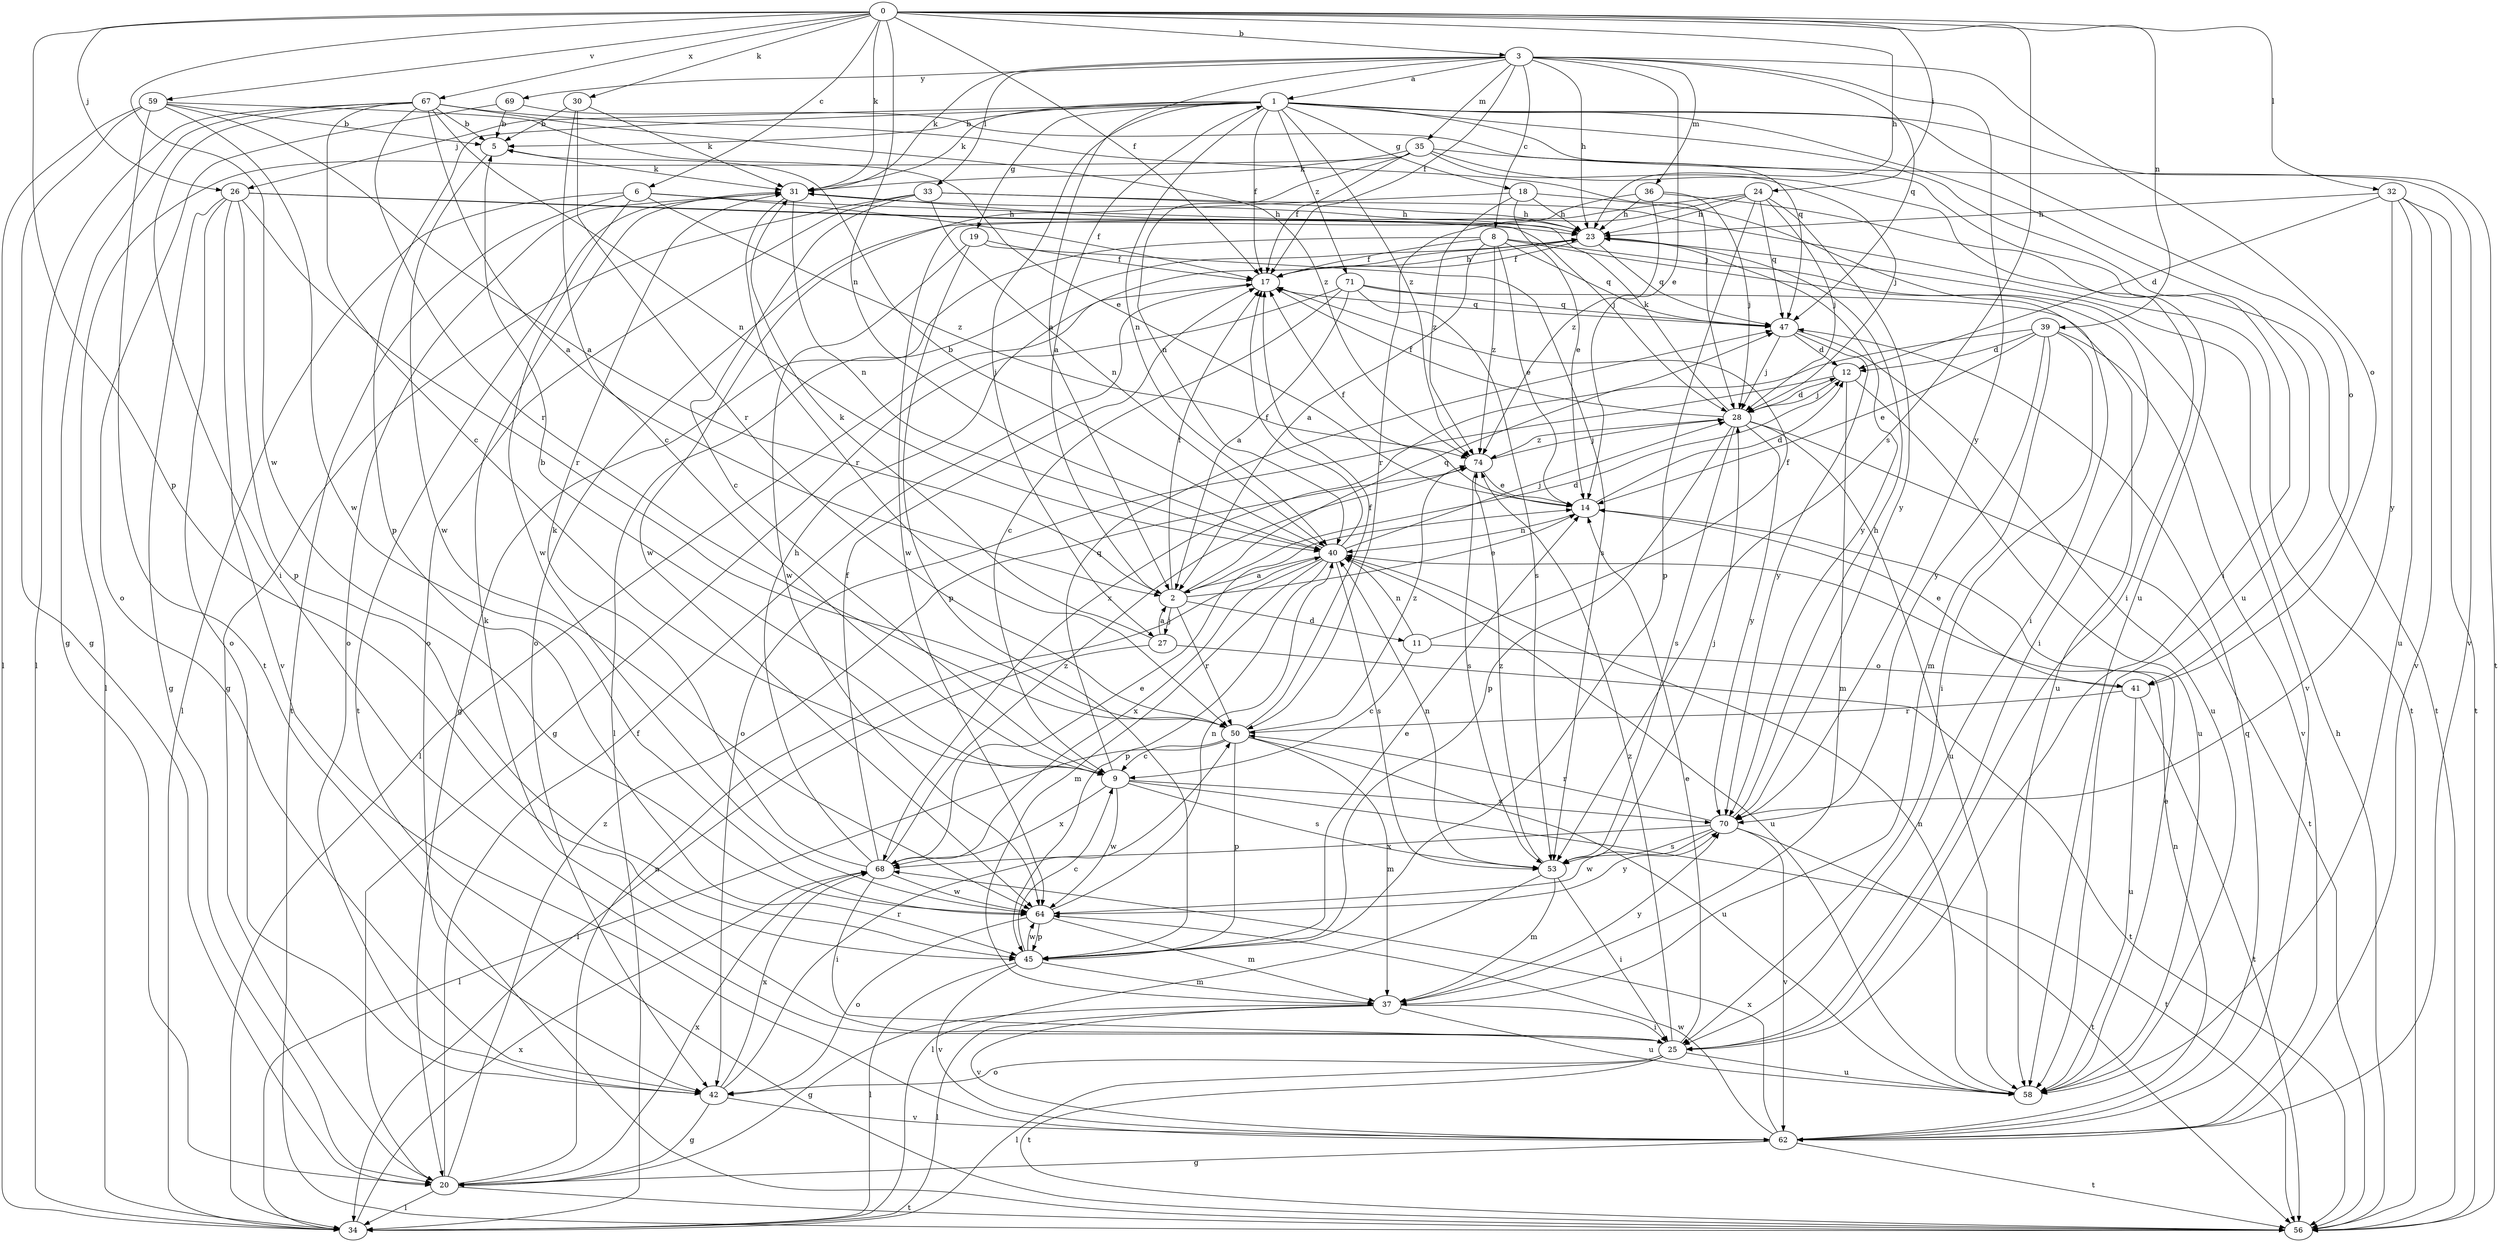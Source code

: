 strict digraph  {
0;
1;
2;
3;
5;
6;
8;
9;
11;
12;
14;
17;
18;
19;
20;
23;
24;
25;
26;
27;
28;
30;
31;
32;
33;
34;
35;
36;
37;
39;
40;
41;
42;
45;
47;
50;
53;
56;
58;
59;
62;
64;
67;
68;
69;
70;
71;
74;
0 -> 3  [label=b];
0 -> 6  [label=c];
0 -> 17  [label=f];
0 -> 23  [label=h];
0 -> 24  [label=i];
0 -> 26  [label=j];
0 -> 30  [label=k];
0 -> 31  [label=k];
0 -> 32  [label=l];
0 -> 39  [label=n];
0 -> 40  [label=n];
0 -> 45  [label=p];
0 -> 53  [label=s];
0 -> 59  [label=v];
0 -> 64  [label=w];
0 -> 67  [label=x];
1 -> 5  [label=b];
1 -> 17  [label=f];
1 -> 18  [label=g];
1 -> 19  [label=g];
1 -> 25  [label=i];
1 -> 26  [label=j];
1 -> 27  [label=j];
1 -> 31  [label=k];
1 -> 40  [label=n];
1 -> 41  [label=o];
1 -> 45  [label=p];
1 -> 47  [label=q];
1 -> 56  [label=t];
1 -> 58  [label=u];
1 -> 71  [label=z];
1 -> 74  [label=z];
2 -> 1  [label=a];
2 -> 11  [label=d];
2 -> 12  [label=d];
2 -> 14  [label=e];
2 -> 17  [label=f];
2 -> 27  [label=j];
2 -> 47  [label=q];
2 -> 50  [label=r];
3 -> 1  [label=a];
3 -> 2  [label=a];
3 -> 8  [label=c];
3 -> 14  [label=e];
3 -> 17  [label=f];
3 -> 23  [label=h];
3 -> 31  [label=k];
3 -> 33  [label=l];
3 -> 35  [label=m];
3 -> 36  [label=m];
3 -> 41  [label=o];
3 -> 47  [label=q];
3 -> 69  [label=y];
3 -> 70  [label=y];
5 -> 31  [label=k];
5 -> 64  [label=w];
6 -> 17  [label=f];
6 -> 23  [label=h];
6 -> 34  [label=l];
6 -> 56  [label=t];
6 -> 64  [label=w];
6 -> 74  [label=z];
8 -> 2  [label=a];
8 -> 14  [label=e];
8 -> 17  [label=f];
8 -> 20  [label=g];
8 -> 25  [label=i];
8 -> 47  [label=q];
8 -> 62  [label=v];
8 -> 74  [label=z];
9 -> 5  [label=b];
9 -> 47  [label=q];
9 -> 53  [label=s];
9 -> 56  [label=t];
9 -> 64  [label=w];
9 -> 68  [label=x];
9 -> 70  [label=y];
11 -> 9  [label=c];
11 -> 17  [label=f];
11 -> 40  [label=n];
11 -> 41  [label=o];
12 -> 28  [label=j];
12 -> 37  [label=m];
12 -> 42  [label=o];
12 -> 58  [label=u];
14 -> 12  [label=d];
14 -> 17  [label=f];
14 -> 40  [label=n];
17 -> 23  [label=h];
17 -> 34  [label=l];
17 -> 47  [label=q];
18 -> 14  [label=e];
18 -> 23  [label=h];
18 -> 25  [label=i];
18 -> 64  [label=w];
18 -> 74  [label=z];
19 -> 17  [label=f];
19 -> 45  [label=p];
19 -> 53  [label=s];
19 -> 64  [label=w];
20 -> 17  [label=f];
20 -> 34  [label=l];
20 -> 40  [label=n];
20 -> 56  [label=t];
20 -> 68  [label=x];
20 -> 74  [label=z];
23 -> 17  [label=f];
23 -> 34  [label=l];
23 -> 47  [label=q];
23 -> 70  [label=y];
24 -> 23  [label=h];
24 -> 28  [label=j];
24 -> 45  [label=p];
24 -> 47  [label=q];
24 -> 50  [label=r];
24 -> 64  [label=w];
24 -> 70  [label=y];
25 -> 14  [label=e];
25 -> 31  [label=k];
25 -> 34  [label=l];
25 -> 42  [label=o];
25 -> 56  [label=t];
25 -> 58  [label=u];
25 -> 74  [label=z];
26 -> 20  [label=g];
26 -> 23  [label=h];
26 -> 28  [label=j];
26 -> 42  [label=o];
26 -> 45  [label=p];
26 -> 50  [label=r];
26 -> 62  [label=v];
27 -> 2  [label=a];
27 -> 31  [label=k];
27 -> 34  [label=l];
27 -> 56  [label=t];
28 -> 12  [label=d];
28 -> 17  [label=f];
28 -> 31  [label=k];
28 -> 45  [label=p];
28 -> 53  [label=s];
28 -> 56  [label=t];
28 -> 58  [label=u];
28 -> 70  [label=y];
28 -> 74  [label=z];
30 -> 5  [label=b];
30 -> 9  [label=c];
30 -> 31  [label=k];
30 -> 50  [label=r];
31 -> 23  [label=h];
31 -> 40  [label=n];
31 -> 42  [label=o];
31 -> 50  [label=r];
31 -> 56  [label=t];
32 -> 12  [label=d];
32 -> 23  [label=h];
32 -> 56  [label=t];
32 -> 58  [label=u];
32 -> 62  [label=v];
32 -> 70  [label=y];
33 -> 9  [label=c];
33 -> 20  [label=g];
33 -> 23  [label=h];
33 -> 40  [label=n];
33 -> 42  [label=o];
33 -> 56  [label=t];
34 -> 68  [label=x];
35 -> 17  [label=f];
35 -> 25  [label=i];
35 -> 28  [label=j];
35 -> 31  [label=k];
35 -> 34  [label=l];
35 -> 40  [label=n];
35 -> 62  [label=v];
36 -> 23  [label=h];
36 -> 28  [label=j];
36 -> 42  [label=o];
36 -> 56  [label=t];
36 -> 74  [label=z];
37 -> 20  [label=g];
37 -> 25  [label=i];
37 -> 34  [label=l];
37 -> 58  [label=u];
37 -> 62  [label=v];
37 -> 70  [label=y];
39 -> 12  [label=d];
39 -> 14  [label=e];
39 -> 25  [label=i];
39 -> 37  [label=m];
39 -> 62  [label=v];
39 -> 68  [label=x];
39 -> 70  [label=y];
40 -> 2  [label=a];
40 -> 5  [label=b];
40 -> 17  [label=f];
40 -> 28  [label=j];
40 -> 37  [label=m];
40 -> 45  [label=p];
40 -> 53  [label=s];
40 -> 58  [label=u];
40 -> 68  [label=x];
41 -> 14  [label=e];
41 -> 50  [label=r];
41 -> 56  [label=t];
41 -> 58  [label=u];
42 -> 20  [label=g];
42 -> 50  [label=r];
42 -> 62  [label=v];
42 -> 68  [label=x];
45 -> 9  [label=c];
45 -> 14  [label=e];
45 -> 34  [label=l];
45 -> 37  [label=m];
45 -> 62  [label=v];
45 -> 64  [label=w];
47 -> 12  [label=d];
47 -> 28  [label=j];
47 -> 58  [label=u];
47 -> 70  [label=y];
50 -> 9  [label=c];
50 -> 17  [label=f];
50 -> 34  [label=l];
50 -> 37  [label=m];
50 -> 45  [label=p];
50 -> 58  [label=u];
50 -> 74  [label=z];
53 -> 25  [label=i];
53 -> 28  [label=j];
53 -> 34  [label=l];
53 -> 37  [label=m];
53 -> 40  [label=n];
53 -> 74  [label=z];
56 -> 23  [label=h];
58 -> 14  [label=e];
58 -> 40  [label=n];
59 -> 2  [label=a];
59 -> 5  [label=b];
59 -> 14  [label=e];
59 -> 20  [label=g];
59 -> 34  [label=l];
59 -> 56  [label=t];
59 -> 64  [label=w];
62 -> 20  [label=g];
62 -> 40  [label=n];
62 -> 47  [label=q];
62 -> 56  [label=t];
62 -> 64  [label=w];
62 -> 68  [label=x];
64 -> 37  [label=m];
64 -> 40  [label=n];
64 -> 42  [label=o];
64 -> 45  [label=p];
64 -> 70  [label=y];
67 -> 2  [label=a];
67 -> 5  [label=b];
67 -> 9  [label=c];
67 -> 20  [label=g];
67 -> 25  [label=i];
67 -> 28  [label=j];
67 -> 34  [label=l];
67 -> 40  [label=n];
67 -> 50  [label=r];
67 -> 74  [label=z];
68 -> 14  [label=e];
68 -> 17  [label=f];
68 -> 23  [label=h];
68 -> 25  [label=i];
68 -> 31  [label=k];
68 -> 64  [label=w];
68 -> 74  [label=z];
69 -> 5  [label=b];
69 -> 42  [label=o];
69 -> 58  [label=u];
70 -> 23  [label=h];
70 -> 50  [label=r];
70 -> 53  [label=s];
70 -> 56  [label=t];
70 -> 62  [label=v];
70 -> 64  [label=w];
70 -> 68  [label=x];
71 -> 2  [label=a];
71 -> 9  [label=c];
71 -> 20  [label=g];
71 -> 47  [label=q];
71 -> 53  [label=s];
71 -> 58  [label=u];
74 -> 14  [label=e];
74 -> 28  [label=j];
74 -> 53  [label=s];
}
